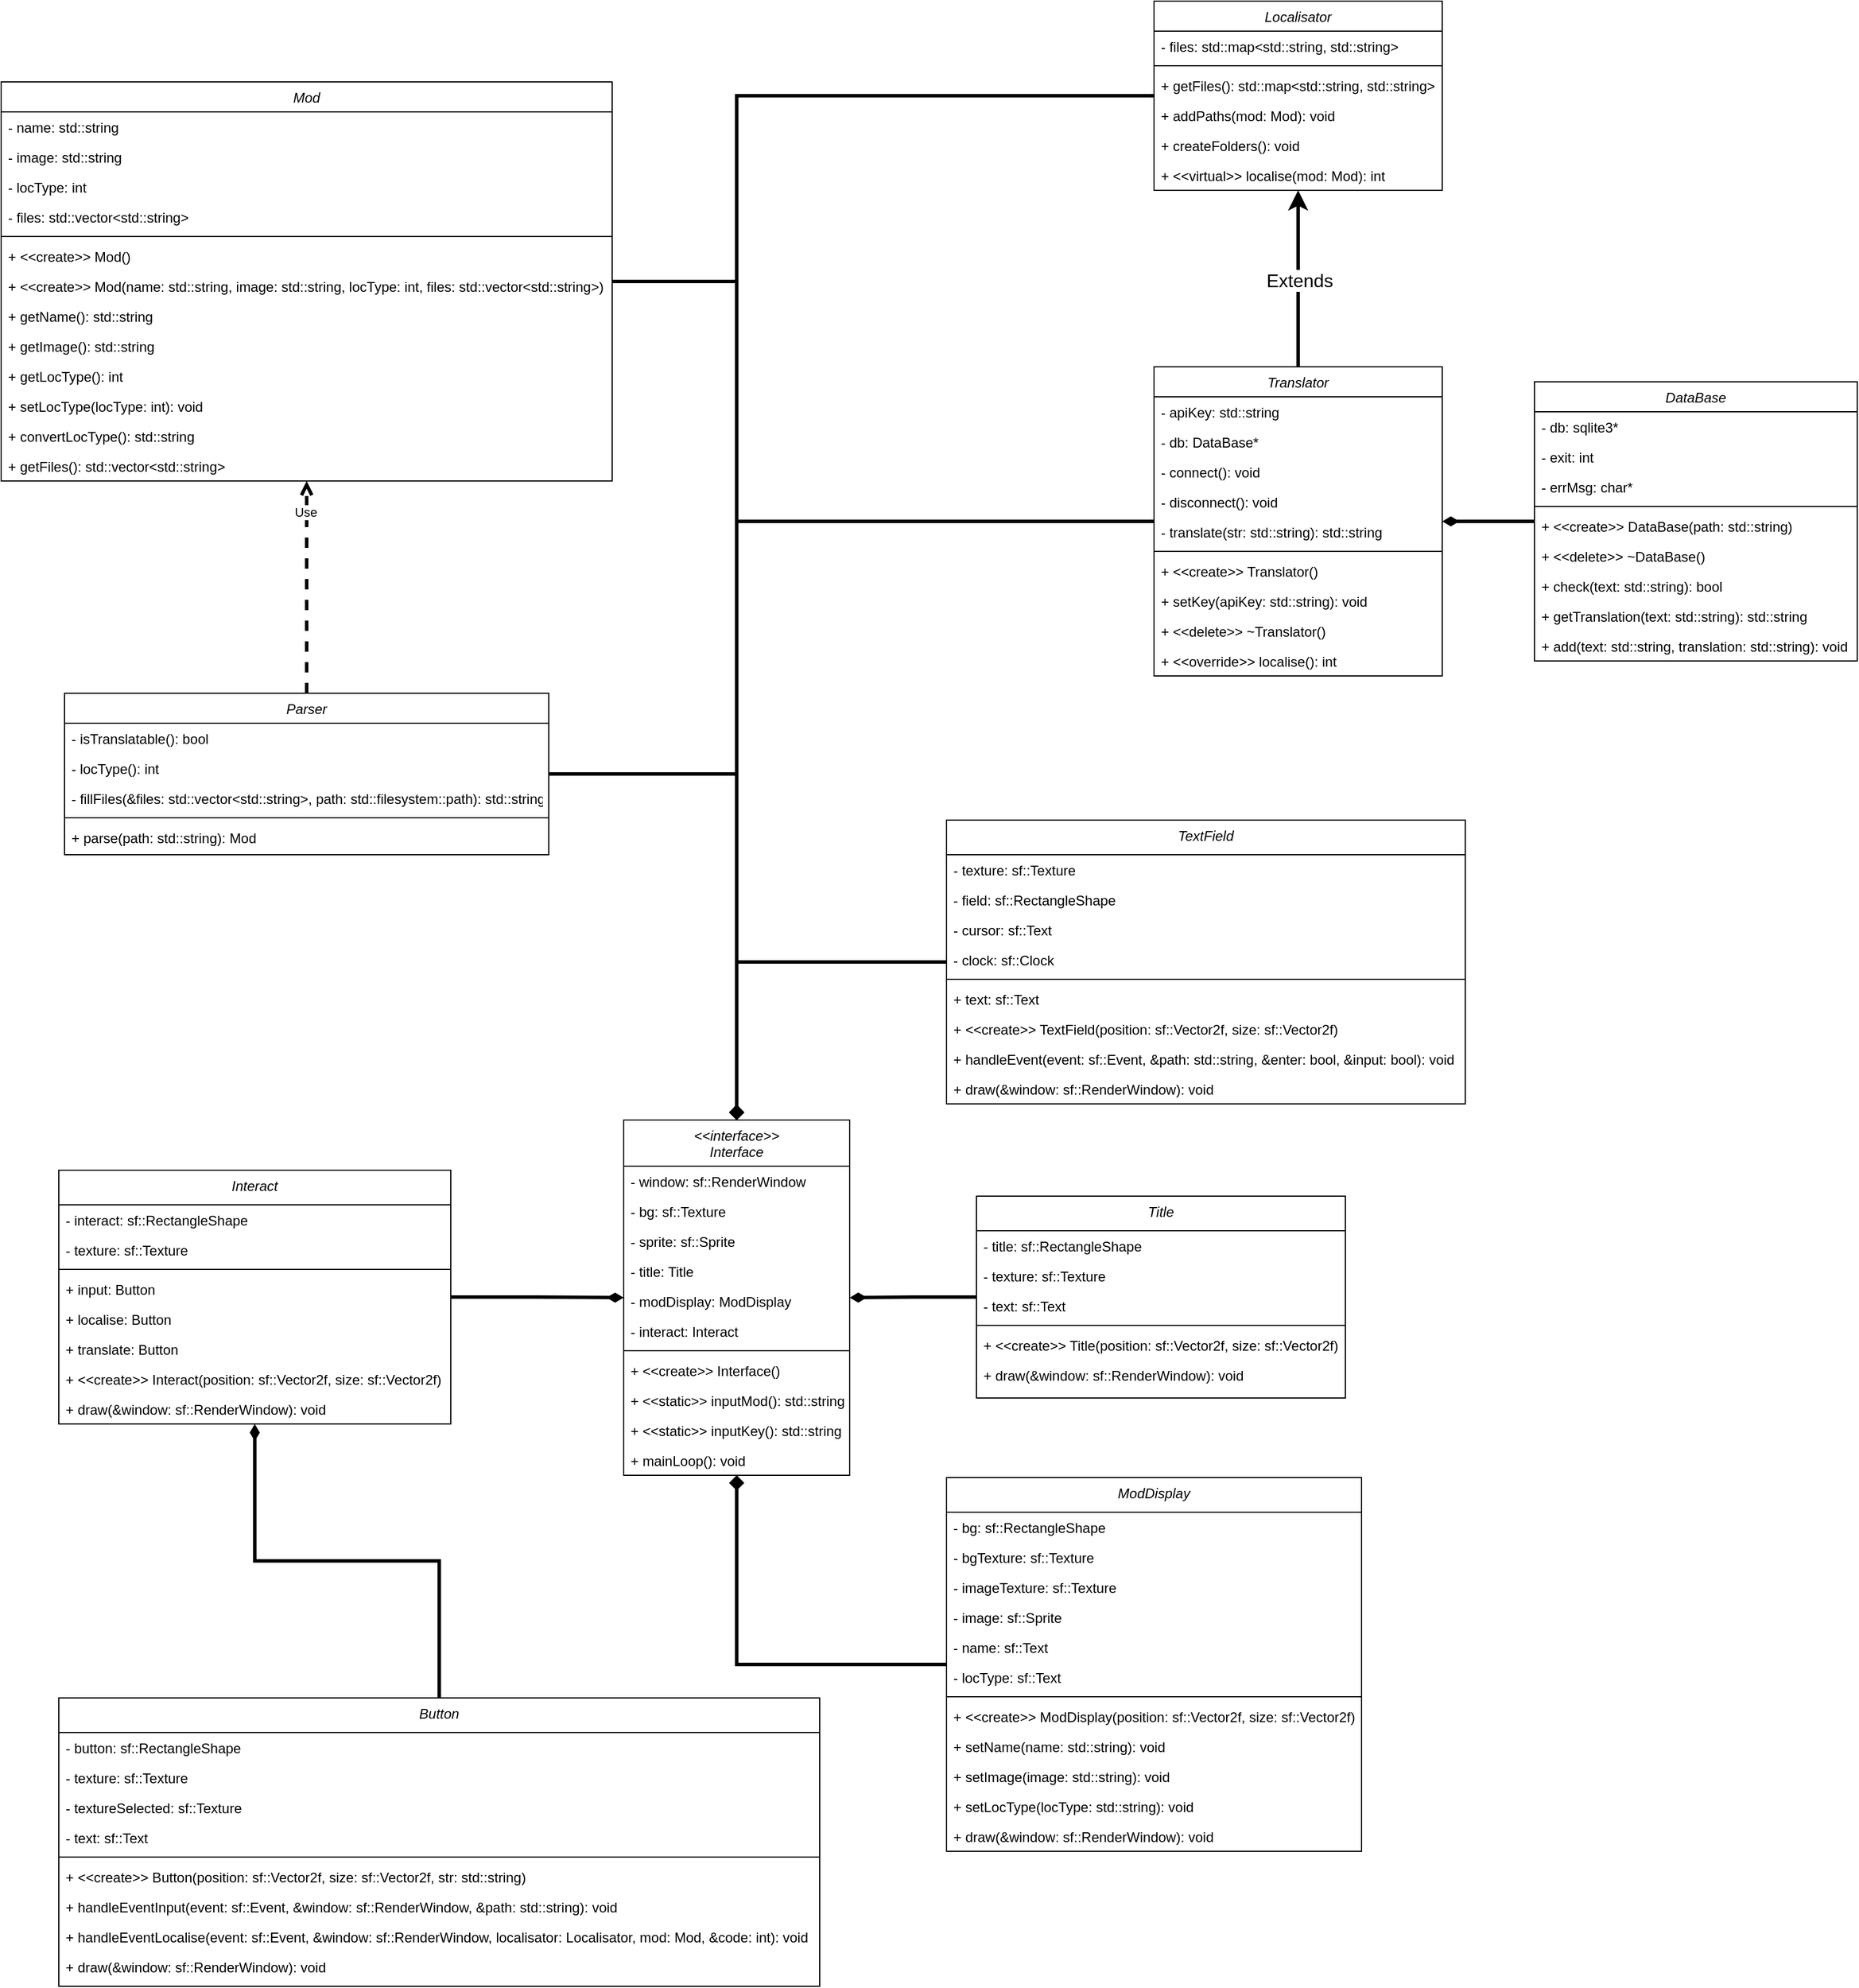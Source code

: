 <mxfile version="22.1.7" type="device">
  <diagram id="C5RBs43oDa-KdzZeNtuy" name="Page-1">
    <mxGraphModel dx="1955" dy="1252" grid="1" gridSize="10" guides="1" tooltips="1" connect="1" arrows="1" fold="1" page="1" pageScale="1" pageWidth="827" pageHeight="1169" math="0" shadow="0">
      <root>
        <mxCell id="WIyWlLk6GJQsqaUBKTNV-0" />
        <mxCell id="WIyWlLk6GJQsqaUBKTNV-1" parent="WIyWlLk6GJQsqaUBKTNV-0" />
        <mxCell id="nLtfp5zkdPGZCcngFNCA-15" style="edgeStyle=orthogonalEdgeStyle;rounded=0;orthogonalLoop=1;jettySize=auto;html=1;strokeWidth=3;endArrow=diamond;endFill=1;" edge="1" parent="WIyWlLk6GJQsqaUBKTNV-1" source="zkfFHV4jXpPFQw0GAbJ--0" target="sFa1lT7QbTwsg3A4Egf_-2">
          <mxGeometry relative="1" as="geometry" />
        </mxCell>
        <mxCell id="zkfFHV4jXpPFQw0GAbJ--0" value="Mod" style="swimlane;fontStyle=2;align=center;verticalAlign=top;childLayout=stackLayout;horizontal=1;startSize=26;horizontalStack=0;resizeParent=1;resizeLast=0;collapsible=1;marginBottom=0;rounded=0;shadow=0;strokeWidth=1;" parent="WIyWlLk6GJQsqaUBKTNV-1" vertex="1">
          <mxGeometry x="230" y="70" width="530" height="346" as="geometry">
            <mxRectangle x="230" y="140" width="160" height="26" as="alternateBounds" />
          </mxGeometry>
        </mxCell>
        <mxCell id="zkfFHV4jXpPFQw0GAbJ--3" value="- name: std::string" style="text;align=left;verticalAlign=top;spacingLeft=4;spacingRight=4;overflow=hidden;rotatable=0;points=[[0,0.5],[1,0.5]];portConstraint=eastwest;rounded=0;shadow=0;html=0;" parent="zkfFHV4jXpPFQw0GAbJ--0" vertex="1">
          <mxGeometry y="26" width="530" height="26" as="geometry" />
        </mxCell>
        <mxCell id="EVl2K6StULn4HMKJgN-R-0" value="- image: std::string" style="text;align=left;verticalAlign=top;spacingLeft=4;spacingRight=4;overflow=hidden;rotatable=0;points=[[0,0.5],[1,0.5]];portConstraint=eastwest;rounded=0;shadow=0;html=0;" parent="zkfFHV4jXpPFQw0GAbJ--0" vertex="1">
          <mxGeometry y="52" width="530" height="26" as="geometry" />
        </mxCell>
        <mxCell id="6hkcjDs0qSwzZvk9efwG-0" value="- locType: int" style="text;align=left;verticalAlign=top;spacingLeft=4;spacingRight=4;overflow=hidden;rotatable=0;points=[[0,0.5],[1,0.5]];portConstraint=eastwest;rounded=0;shadow=0;html=0;" parent="zkfFHV4jXpPFQw0GAbJ--0" vertex="1">
          <mxGeometry y="78" width="530" height="26" as="geometry" />
        </mxCell>
        <mxCell id="TcEMR7NrBfed5pxMnUd9-0" value="- files: std::vector&lt;std::string&gt;" style="text;align=left;verticalAlign=top;spacingLeft=4;spacingRight=4;overflow=hidden;rotatable=0;points=[[0,0.5],[1,0.5]];portConstraint=eastwest;rounded=0;shadow=0;html=0;" parent="zkfFHV4jXpPFQw0GAbJ--0" vertex="1">
          <mxGeometry y="104" width="530" height="26" as="geometry" />
        </mxCell>
        <mxCell id="zkfFHV4jXpPFQw0GAbJ--4" value="" style="line;html=1;strokeWidth=1;align=left;verticalAlign=middle;spacingTop=-1;spacingLeft=3;spacingRight=3;rotatable=0;labelPosition=right;points=[];portConstraint=eastwest;" parent="zkfFHV4jXpPFQw0GAbJ--0" vertex="1">
          <mxGeometry y="130" width="530" height="8" as="geometry" />
        </mxCell>
        <mxCell id="sFa1lT7QbTwsg3A4Egf_-0" value="+ &lt;&lt;create&gt;&gt; Mod()" style="text;align=left;verticalAlign=top;spacingLeft=4;spacingRight=4;overflow=hidden;rotatable=0;points=[[0,0.5],[1,0.5]];portConstraint=eastwest;" parent="zkfFHV4jXpPFQw0GAbJ--0" vertex="1">
          <mxGeometry y="138" width="530" height="26" as="geometry" />
        </mxCell>
        <mxCell id="zkfFHV4jXpPFQw0GAbJ--5" value="+ &lt;&lt;create&gt;&gt; Mod(name: std::string, image: std::string, locType: int, files: std::vector&lt;std::string&gt;)" style="text;align=left;verticalAlign=top;spacingLeft=4;spacingRight=4;overflow=hidden;rotatable=0;points=[[0,0.5],[1,0.5]];portConstraint=eastwest;" parent="zkfFHV4jXpPFQw0GAbJ--0" vertex="1">
          <mxGeometry y="164" width="530" height="26" as="geometry" />
        </mxCell>
        <mxCell id="TcEMR7NrBfed5pxMnUd9-6" value="+ getName(): std::string" style="text;align=left;verticalAlign=top;spacingLeft=4;spacingRight=4;overflow=hidden;rotatable=0;points=[[0,0.5],[1,0.5]];portConstraint=eastwest;" parent="zkfFHV4jXpPFQw0GAbJ--0" vertex="1">
          <mxGeometry y="190" width="530" height="26" as="geometry" />
        </mxCell>
        <mxCell id="TcEMR7NrBfed5pxMnUd9-7" value="+ getImage(): std::string" style="text;align=left;verticalAlign=top;spacingLeft=4;spacingRight=4;overflow=hidden;rotatable=0;points=[[0,0.5],[1,0.5]];portConstraint=eastwest;" parent="zkfFHV4jXpPFQw0GAbJ--0" vertex="1">
          <mxGeometry y="216" width="530" height="26" as="geometry" />
        </mxCell>
        <mxCell id="6hkcjDs0qSwzZvk9efwG-1" value="+ getLocType(): int" style="text;align=left;verticalAlign=top;spacingLeft=4;spacingRight=4;overflow=hidden;rotatable=0;points=[[0,0.5],[1,0.5]];portConstraint=eastwest;" parent="zkfFHV4jXpPFQw0GAbJ--0" vertex="1">
          <mxGeometry y="242" width="530" height="26" as="geometry" />
        </mxCell>
        <mxCell id="6hkcjDs0qSwzZvk9efwG-2" value="+ setLocType(locType: int): void" style="text;align=left;verticalAlign=top;spacingLeft=4;spacingRight=4;overflow=hidden;rotatable=0;points=[[0,0.5],[1,0.5]];portConstraint=eastwest;" parent="zkfFHV4jXpPFQw0GAbJ--0" vertex="1">
          <mxGeometry y="268" width="530" height="26" as="geometry" />
        </mxCell>
        <mxCell id="sFa1lT7QbTwsg3A4Egf_-1" value="+ convertLocType(): std::string" style="text;align=left;verticalAlign=top;spacingLeft=4;spacingRight=4;overflow=hidden;rotatable=0;points=[[0,0.5],[1,0.5]];portConstraint=eastwest;" parent="zkfFHV4jXpPFQw0GAbJ--0" vertex="1">
          <mxGeometry y="294" width="530" height="26" as="geometry" />
        </mxCell>
        <mxCell id="TcEMR7NrBfed5pxMnUd9-8" value="+ getFiles(): std::vector&lt;std::string&gt;" style="text;align=left;verticalAlign=top;spacingLeft=4;spacingRight=4;overflow=hidden;rotatable=0;points=[[0,0.5],[1,0.5]];portConstraint=eastwest;" parent="zkfFHV4jXpPFQw0GAbJ--0" vertex="1">
          <mxGeometry y="320" width="530" height="26" as="geometry" />
        </mxCell>
        <mxCell id="sFa1lT7QbTwsg3A4Egf_-72" style="edgeStyle=orthogonalEdgeStyle;rounded=0;orthogonalLoop=1;jettySize=auto;html=1;strokeWidth=3;endArrow=open;endFill=0;dashed=1;" parent="WIyWlLk6GJQsqaUBKTNV-1" source="TcEMR7NrBfed5pxMnUd9-9" target="zkfFHV4jXpPFQw0GAbJ--0" edge="1">
          <mxGeometry relative="1" as="geometry" />
        </mxCell>
        <mxCell id="sFa1lT7QbTwsg3A4Egf_-73" value="Use" style="edgeLabel;html=1;align=center;verticalAlign=middle;resizable=0;points=[];" parent="sFa1lT7QbTwsg3A4Egf_-72" vertex="1" connectable="0">
          <mxGeometry x="0.704" y="1" relative="1" as="geometry">
            <mxPoint as="offset" />
          </mxGeometry>
        </mxCell>
        <mxCell id="nLtfp5zkdPGZCcngFNCA-16" style="edgeStyle=orthogonalEdgeStyle;rounded=0;orthogonalLoop=1;jettySize=auto;html=1;strokeWidth=3;endArrow=diamond;endFill=1;" edge="1" parent="WIyWlLk6GJQsqaUBKTNV-1" source="TcEMR7NrBfed5pxMnUd9-9" target="sFa1lT7QbTwsg3A4Egf_-2">
          <mxGeometry relative="1" as="geometry" />
        </mxCell>
        <mxCell id="TcEMR7NrBfed5pxMnUd9-9" value="Parser" style="swimlane;fontStyle=2;align=center;verticalAlign=top;childLayout=stackLayout;horizontal=1;startSize=26;horizontalStack=0;resizeParent=1;resizeLast=0;collapsible=1;marginBottom=0;rounded=0;shadow=0;strokeWidth=1;" parent="WIyWlLk6GJQsqaUBKTNV-1" vertex="1">
          <mxGeometry x="285" y="600" width="420" height="140" as="geometry">
            <mxRectangle x="230" y="140" width="160" height="26" as="alternateBounds" />
          </mxGeometry>
        </mxCell>
        <mxCell id="TcEMR7NrBfed5pxMnUd9-11" value="- isTranslatable(): bool" style="text;align=left;verticalAlign=top;spacingLeft=4;spacingRight=4;overflow=hidden;rotatable=0;points=[[0,0.5],[1,0.5]];portConstraint=eastwest;rounded=0;shadow=0;html=0;" parent="TcEMR7NrBfed5pxMnUd9-9" vertex="1">
          <mxGeometry y="26" width="420" height="26" as="geometry" />
        </mxCell>
        <mxCell id="6hkcjDs0qSwzZvk9efwG-3" value="- locType(): int" style="text;align=left;verticalAlign=top;spacingLeft=4;spacingRight=4;overflow=hidden;rotatable=0;points=[[0,0.5],[1,0.5]];portConstraint=eastwest;rounded=0;shadow=0;html=0;" parent="TcEMR7NrBfed5pxMnUd9-9" vertex="1">
          <mxGeometry y="52" width="420" height="26" as="geometry" />
        </mxCell>
        <mxCell id="TcEMR7NrBfed5pxMnUd9-12" value="- fillFiles(&amp;files: std::vector&lt;std::string&gt;, path: std::filesystem::path): std::string" style="text;align=left;verticalAlign=top;spacingLeft=4;spacingRight=4;overflow=hidden;rotatable=0;points=[[0,0.5],[1,0.5]];portConstraint=eastwest;rounded=0;shadow=0;html=0;" parent="TcEMR7NrBfed5pxMnUd9-9" vertex="1">
          <mxGeometry y="78" width="420" height="26" as="geometry" />
        </mxCell>
        <mxCell id="TcEMR7NrBfed5pxMnUd9-15" value="" style="line;html=1;strokeWidth=1;align=left;verticalAlign=middle;spacingTop=-1;spacingLeft=3;spacingRight=3;rotatable=0;labelPosition=right;points=[];portConstraint=eastwest;" parent="TcEMR7NrBfed5pxMnUd9-9" vertex="1">
          <mxGeometry y="104" width="420" height="8" as="geometry" />
        </mxCell>
        <mxCell id="TcEMR7NrBfed5pxMnUd9-17" value="+ parse(path: std::string): Mod" style="text;align=left;verticalAlign=top;spacingLeft=4;spacingRight=4;overflow=hidden;rotatable=0;points=[[0,0.5],[1,0.5]];portConstraint=eastwest;" parent="TcEMR7NrBfed5pxMnUd9-9" vertex="1">
          <mxGeometry y="112" width="420" height="26" as="geometry" />
        </mxCell>
        <mxCell id="nLtfp5zkdPGZCcngFNCA-17" style="edgeStyle=orthogonalEdgeStyle;rounded=0;orthogonalLoop=1;jettySize=auto;html=1;strokeWidth=3;endArrow=diamond;endFill=1;" edge="1" parent="WIyWlLk6GJQsqaUBKTNV-1" source="TcEMR7NrBfed5pxMnUd9-22" target="sFa1lT7QbTwsg3A4Egf_-2">
          <mxGeometry relative="1" as="geometry" />
        </mxCell>
        <mxCell id="TcEMR7NrBfed5pxMnUd9-22" value="Localisator" style="swimlane;fontStyle=2;align=center;verticalAlign=top;childLayout=stackLayout;horizontal=1;startSize=26;horizontalStack=0;resizeParent=1;resizeLast=0;collapsible=1;marginBottom=0;rounded=0;shadow=0;strokeWidth=1;" parent="WIyWlLk6GJQsqaUBKTNV-1" vertex="1">
          <mxGeometry x="1230" width="250" height="164" as="geometry">
            <mxRectangle x="230" y="140" width="160" height="26" as="alternateBounds" />
          </mxGeometry>
        </mxCell>
        <mxCell id="TcEMR7NrBfed5pxMnUd9-23" value="- files: std::map&lt;std::string, std::string&gt;" style="text;align=left;verticalAlign=top;spacingLeft=4;spacingRight=4;overflow=hidden;rotatable=0;points=[[0,0.5],[1,0.5]];portConstraint=eastwest;" parent="TcEMR7NrBfed5pxMnUd9-22" vertex="1">
          <mxGeometry y="26" width="250" height="26" as="geometry" />
        </mxCell>
        <mxCell id="TcEMR7NrBfed5pxMnUd9-26" value="" style="line;html=1;strokeWidth=1;align=left;verticalAlign=middle;spacingTop=-1;spacingLeft=3;spacingRight=3;rotatable=0;labelPosition=right;points=[];portConstraint=eastwest;" parent="TcEMR7NrBfed5pxMnUd9-22" vertex="1">
          <mxGeometry y="52" width="250" height="8" as="geometry" />
        </mxCell>
        <mxCell id="TcEMR7NrBfed5pxMnUd9-28" value="+ getFiles(): std::map&lt;std::string, std::string&gt;" style="text;align=left;verticalAlign=top;spacingLeft=4;spacingRight=4;overflow=hidden;rotatable=0;points=[[0,0.5],[1,0.5]];portConstraint=eastwest;" parent="TcEMR7NrBfed5pxMnUd9-22" vertex="1">
          <mxGeometry y="60" width="250" height="26" as="geometry" />
        </mxCell>
        <mxCell id="ERfccPEifqxNFAr7yYfk-5" value="+ addPaths(mod: Mod): void" style="text;align=left;verticalAlign=top;spacingLeft=4;spacingRight=4;overflow=hidden;rotatable=0;points=[[0,0.5],[1,0.5]];portConstraint=eastwest;" parent="TcEMR7NrBfed5pxMnUd9-22" vertex="1">
          <mxGeometry y="86" width="250" height="26" as="geometry" />
        </mxCell>
        <mxCell id="TcEMR7NrBfed5pxMnUd9-29" value="+ createFolders(): void" style="text;align=left;verticalAlign=top;spacingLeft=4;spacingRight=4;overflow=hidden;rotatable=0;points=[[0,0.5],[1,0.5]];portConstraint=eastwest;" parent="TcEMR7NrBfed5pxMnUd9-22" vertex="1">
          <mxGeometry y="112" width="250" height="26" as="geometry" />
        </mxCell>
        <mxCell id="TcEMR7NrBfed5pxMnUd9-30" value="+ &lt;&lt;virtual&gt;&gt; localise(mod: Mod): int" style="text;align=left;verticalAlign=top;spacingLeft=4;spacingRight=4;overflow=hidden;rotatable=0;points=[[0,0.5],[1,0.5]];portConstraint=eastwest;" parent="TcEMR7NrBfed5pxMnUd9-22" vertex="1">
          <mxGeometry y="138" width="250" height="26" as="geometry" />
        </mxCell>
        <mxCell id="TcEMR7NrBfed5pxMnUd9-42" style="edgeStyle=orthogonalEdgeStyle;rounded=0;orthogonalLoop=1;jettySize=auto;html=1;exitX=0.5;exitY=0;exitDx=0;exitDy=0;fontSize=12;startSize=8;endSize=8;strokeWidth=3;" parent="WIyWlLk6GJQsqaUBKTNV-1" source="TcEMR7NrBfed5pxMnUd9-31" target="TcEMR7NrBfed5pxMnUd9-22" edge="1">
          <mxGeometry relative="1" as="geometry" />
        </mxCell>
        <mxCell id="TcEMR7NrBfed5pxMnUd9-43" value="Extends" style="edgeLabel;html=1;align=center;verticalAlign=middle;resizable=0;points=[];fontSize=16;" parent="TcEMR7NrBfed5pxMnUd9-42" vertex="1" connectable="0">
          <mxGeometry x="-0.018" y="-1" relative="1" as="geometry">
            <mxPoint as="offset" />
          </mxGeometry>
        </mxCell>
        <mxCell id="nLtfp5zkdPGZCcngFNCA-12" style="edgeStyle=orthogonalEdgeStyle;rounded=0;orthogonalLoop=1;jettySize=auto;html=1;strokeWidth=3;endArrow=diamond;endFill=1;" edge="1" parent="WIyWlLk6GJQsqaUBKTNV-1" source="TcEMR7NrBfed5pxMnUd9-31" target="sFa1lT7QbTwsg3A4Egf_-2">
          <mxGeometry relative="1" as="geometry" />
        </mxCell>
        <mxCell id="TcEMR7NrBfed5pxMnUd9-31" value="Translator" style="swimlane;fontStyle=2;align=center;verticalAlign=top;childLayout=stackLayout;horizontal=1;startSize=26;horizontalStack=0;resizeParent=1;resizeLast=0;collapsible=1;marginBottom=0;rounded=0;shadow=0;strokeWidth=1;" parent="WIyWlLk6GJQsqaUBKTNV-1" vertex="1">
          <mxGeometry x="1230" y="317" width="250" height="268" as="geometry">
            <mxRectangle x="230" y="140" width="160" height="26" as="alternateBounds" />
          </mxGeometry>
        </mxCell>
        <mxCell id="TcEMR7NrBfed5pxMnUd9-32" value="- apiKey: std::string" style="text;align=left;verticalAlign=top;spacingLeft=4;spacingRight=4;overflow=hidden;rotatable=0;points=[[0,0.5],[1,0.5]];portConstraint=eastwest;" parent="TcEMR7NrBfed5pxMnUd9-31" vertex="1">
          <mxGeometry y="26" width="250" height="26" as="geometry" />
        </mxCell>
        <mxCell id="TcEMR7NrBfed5pxMnUd9-66" value="- db: DataBase*" style="text;align=left;verticalAlign=top;spacingLeft=4;spacingRight=4;overflow=hidden;rotatable=0;points=[[0,0.5],[1,0.5]];portConstraint=eastwest;rounded=0;shadow=0;html=0;" parent="TcEMR7NrBfed5pxMnUd9-31" vertex="1">
          <mxGeometry y="52" width="250" height="26" as="geometry" />
        </mxCell>
        <mxCell id="TcEMR7NrBfed5pxMnUd9-33" value="- connect(): void" style="text;align=left;verticalAlign=top;spacingLeft=4;spacingRight=4;overflow=hidden;rotatable=0;points=[[0,0.5],[1,0.5]];portConstraint=eastwest;rounded=0;shadow=0;html=0;" parent="TcEMR7NrBfed5pxMnUd9-31" vertex="1">
          <mxGeometry y="78" width="250" height="26" as="geometry" />
        </mxCell>
        <mxCell id="6hkcjDs0qSwzZvk9efwG-4" value="- disconnect(): void" style="text;align=left;verticalAlign=top;spacingLeft=4;spacingRight=4;overflow=hidden;rotatable=0;points=[[0,0.5],[1,0.5]];portConstraint=eastwest;rounded=0;shadow=0;html=0;" parent="TcEMR7NrBfed5pxMnUd9-31" vertex="1">
          <mxGeometry y="104" width="250" height="26" as="geometry" />
        </mxCell>
        <mxCell id="TcEMR7NrBfed5pxMnUd9-44" value="- translate(str: std::string): std::string" style="text;align=left;verticalAlign=top;spacingLeft=4;spacingRight=4;overflow=hidden;rotatable=0;points=[[0,0.5],[1,0.5]];portConstraint=eastwest;rounded=0;shadow=0;html=0;" parent="TcEMR7NrBfed5pxMnUd9-31" vertex="1">
          <mxGeometry y="130" width="250" height="26" as="geometry" />
        </mxCell>
        <mxCell id="TcEMR7NrBfed5pxMnUd9-34" value="" style="line;html=1;strokeWidth=1;align=left;verticalAlign=middle;spacingTop=-1;spacingLeft=3;spacingRight=3;rotatable=0;labelPosition=right;points=[];portConstraint=eastwest;" parent="TcEMR7NrBfed5pxMnUd9-31" vertex="1">
          <mxGeometry y="156" width="250" height="8" as="geometry" />
        </mxCell>
        <mxCell id="TcEMR7NrBfed5pxMnUd9-35" value="+ &lt;&lt;create&gt;&gt; Translator()" style="text;align=left;verticalAlign=top;spacingLeft=4;spacingRight=4;overflow=hidden;rotatable=0;points=[[0,0.5],[1,0.5]];portConstraint=eastwest;" parent="TcEMR7NrBfed5pxMnUd9-31" vertex="1">
          <mxGeometry y="164" width="250" height="26" as="geometry" />
        </mxCell>
        <mxCell id="ERfccPEifqxNFAr7yYfk-6" value="+ setKey(apiKey: std::string): void" style="text;align=left;verticalAlign=top;spacingLeft=4;spacingRight=4;overflow=hidden;rotatable=0;points=[[0,0.5],[1,0.5]];portConstraint=eastwest;" parent="TcEMR7NrBfed5pxMnUd9-31" vertex="1">
          <mxGeometry y="190" width="250" height="26" as="geometry" />
        </mxCell>
        <mxCell id="ERfccPEifqxNFAr7yYfk-3" value="+ &lt;&lt;delete&gt;&gt; ~Translator()" style="text;align=left;verticalAlign=top;spacingLeft=4;spacingRight=4;overflow=hidden;rotatable=0;points=[[0,0.5],[1,0.5]];portConstraint=eastwest;" parent="TcEMR7NrBfed5pxMnUd9-31" vertex="1">
          <mxGeometry y="216" width="250" height="26" as="geometry" />
        </mxCell>
        <mxCell id="TcEMR7NrBfed5pxMnUd9-36" value="+ &lt;&lt;override&gt;&gt; localise(): int" style="text;align=left;verticalAlign=top;spacingLeft=4;spacingRight=4;overflow=hidden;rotatable=0;points=[[0,0.5],[1,0.5]];portConstraint=eastwest;" parent="TcEMR7NrBfed5pxMnUd9-31" vertex="1">
          <mxGeometry y="242" width="250" height="26" as="geometry" />
        </mxCell>
        <mxCell id="TcEMR7NrBfed5pxMnUd9-39" style="edgeStyle=none;curved=1;rounded=0;orthogonalLoop=1;jettySize=auto;html=1;entryX=0.5;entryY=0;entryDx=0;entryDy=0;fontSize=12;startSize=8;endSize=8;" parent="WIyWlLk6GJQsqaUBKTNV-1" source="TcEMR7NrBfed5pxMnUd9-31" target="TcEMR7NrBfed5pxMnUd9-31" edge="1">
          <mxGeometry relative="1" as="geometry" />
        </mxCell>
        <mxCell id="sFa1lT7QbTwsg3A4Egf_-24" style="edgeStyle=orthogonalEdgeStyle;rounded=0;orthogonalLoop=1;jettySize=auto;html=1;endArrow=diamondThin;endFill=1;strokeWidth=3;" parent="WIyWlLk6GJQsqaUBKTNV-1" source="TcEMR7NrBfed5pxMnUd9-45" target="TcEMR7NrBfed5pxMnUd9-31" edge="1">
          <mxGeometry relative="1" as="geometry" />
        </mxCell>
        <mxCell id="TcEMR7NrBfed5pxMnUd9-45" value="DataBase" style="swimlane;fontStyle=2;align=center;verticalAlign=top;childLayout=stackLayout;horizontal=1;startSize=26;horizontalStack=0;resizeParent=1;resizeLast=0;collapsible=1;marginBottom=0;rounded=0;shadow=0;strokeWidth=1;" parent="WIyWlLk6GJQsqaUBKTNV-1" vertex="1">
          <mxGeometry x="1560" y="330" width="280" height="242" as="geometry">
            <mxRectangle x="230" y="140" width="160" height="26" as="alternateBounds" />
          </mxGeometry>
        </mxCell>
        <mxCell id="TcEMR7NrBfed5pxMnUd9-46" value="- db: sqlite3*" style="text;align=left;verticalAlign=top;spacingLeft=4;spacingRight=4;overflow=hidden;rotatable=0;points=[[0,0.5],[1,0.5]];portConstraint=eastwest;" parent="TcEMR7NrBfed5pxMnUd9-45" vertex="1">
          <mxGeometry y="26" width="280" height="26" as="geometry" />
        </mxCell>
        <mxCell id="ERfccPEifqxNFAr7yYfk-0" value="- exit: int" style="text;align=left;verticalAlign=top;spacingLeft=4;spacingRight=4;overflow=hidden;rotatable=0;points=[[0,0.5],[1,0.5]];portConstraint=eastwest;" parent="TcEMR7NrBfed5pxMnUd9-45" vertex="1">
          <mxGeometry y="52" width="280" height="26" as="geometry" />
        </mxCell>
        <mxCell id="ERfccPEifqxNFAr7yYfk-1" value="- errMsg: char*" style="text;align=left;verticalAlign=top;spacingLeft=4;spacingRight=4;overflow=hidden;rotatable=0;points=[[0,0.5],[1,0.5]];portConstraint=eastwest;" parent="TcEMR7NrBfed5pxMnUd9-45" vertex="1">
          <mxGeometry y="78" width="280" height="26" as="geometry" />
        </mxCell>
        <mxCell id="TcEMR7NrBfed5pxMnUd9-49" value="" style="line;html=1;strokeWidth=1;align=left;verticalAlign=middle;spacingTop=-1;spacingLeft=3;spacingRight=3;rotatable=0;labelPosition=right;points=[];portConstraint=eastwest;" parent="TcEMR7NrBfed5pxMnUd9-45" vertex="1">
          <mxGeometry y="104" width="280" height="8" as="geometry" />
        </mxCell>
        <mxCell id="TcEMR7NrBfed5pxMnUd9-50" value="+ &lt;&lt;create&gt;&gt; DataBase(path: std::string)" style="text;align=left;verticalAlign=top;spacingLeft=4;spacingRight=4;overflow=hidden;rotatable=0;points=[[0,0.5],[1,0.5]];portConstraint=eastwest;" parent="TcEMR7NrBfed5pxMnUd9-45" vertex="1">
          <mxGeometry y="112" width="280" height="26" as="geometry" />
        </mxCell>
        <mxCell id="ERfccPEifqxNFAr7yYfk-2" value="+ &lt;&lt;delete&gt;&gt; ~DataBase()" style="text;align=left;verticalAlign=top;spacingLeft=4;spacingRight=4;overflow=hidden;rotatable=0;points=[[0,0.5],[1,0.5]];portConstraint=eastwest;" parent="TcEMR7NrBfed5pxMnUd9-45" vertex="1">
          <mxGeometry y="138" width="280" height="26" as="geometry" />
        </mxCell>
        <mxCell id="TcEMR7NrBfed5pxMnUd9-51" value="+ check(text: std::string): bool" style="text;align=left;verticalAlign=top;spacingLeft=4;spacingRight=4;overflow=hidden;rotatable=0;points=[[0,0.5],[1,0.5]];portConstraint=eastwest;" parent="TcEMR7NrBfed5pxMnUd9-45" vertex="1">
          <mxGeometry y="164" width="280" height="26" as="geometry" />
        </mxCell>
        <mxCell id="TcEMR7NrBfed5pxMnUd9-52" value="+ getTranslation(text: std::string): std::string" style="text;align=left;verticalAlign=top;spacingLeft=4;spacingRight=4;overflow=hidden;rotatable=0;points=[[0,0.5],[1,0.5]];portConstraint=eastwest;" parent="TcEMR7NrBfed5pxMnUd9-45" vertex="1">
          <mxGeometry y="190" width="280" height="26" as="geometry" />
        </mxCell>
        <mxCell id="TcEMR7NrBfed5pxMnUd9-53" value="+ add(text: std::string, translation: std::string): void" style="text;align=left;verticalAlign=top;spacingLeft=4;spacingRight=4;overflow=hidden;rotatable=0;points=[[0,0.5],[1,0.5]];portConstraint=eastwest;" parent="TcEMR7NrBfed5pxMnUd9-45" vertex="1">
          <mxGeometry y="216" width="280" height="26" as="geometry" />
        </mxCell>
        <mxCell id="TcEMR7NrBfed5pxMnUd9-79" style="edgeStyle=none;curved=1;rounded=0;orthogonalLoop=1;jettySize=auto;html=1;exitX=0.5;exitY=0;exitDx=0;exitDy=0;fontSize=12;startSize=8;endSize=8;" parent="WIyWlLk6GJQsqaUBKTNV-1" source="TcEMR7NrBfed5pxMnUd9-31" target="TcEMR7NrBfed5pxMnUd9-31" edge="1">
          <mxGeometry relative="1" as="geometry" />
        </mxCell>
        <mxCell id="sFa1lT7QbTwsg3A4Egf_-2" value="&lt;&lt;interface&gt;&gt;&#xa;Interface" style="swimlane;fontStyle=2;align=center;verticalAlign=top;childLayout=stackLayout;horizontal=1;startSize=40;horizontalStack=0;resizeParent=1;resizeLast=0;collapsible=1;marginBottom=0;rounded=0;shadow=0;strokeWidth=1;" parent="WIyWlLk6GJQsqaUBKTNV-1" vertex="1">
          <mxGeometry x="770" y="970" width="196" height="308" as="geometry">
            <mxRectangle x="230" y="140" width="160" height="26" as="alternateBounds" />
          </mxGeometry>
        </mxCell>
        <mxCell id="sFa1lT7QbTwsg3A4Egf_-3" value="- window: sf::RenderWindow " style="text;align=left;verticalAlign=top;spacingLeft=4;spacingRight=4;overflow=hidden;rotatable=0;points=[[0,0.5],[1,0.5]];portConstraint=eastwest;rounded=0;shadow=0;html=0;" parent="sFa1lT7QbTwsg3A4Egf_-2" vertex="1">
          <mxGeometry y="40" width="196" height="26" as="geometry" />
        </mxCell>
        <mxCell id="sFa1lT7QbTwsg3A4Egf_-4" value="- bg: sf::Texture" style="text;align=left;verticalAlign=top;spacingLeft=4;spacingRight=4;overflow=hidden;rotatable=0;points=[[0,0.5],[1,0.5]];portConstraint=eastwest;rounded=0;shadow=0;html=0;" parent="sFa1lT7QbTwsg3A4Egf_-2" vertex="1">
          <mxGeometry y="66" width="196" height="26" as="geometry" />
        </mxCell>
        <mxCell id="sFa1lT7QbTwsg3A4Egf_-5" value="- sprite: sf::Sprite" style="text;align=left;verticalAlign=top;spacingLeft=4;spacingRight=4;overflow=hidden;rotatable=0;points=[[0,0.5],[1,0.5]];portConstraint=eastwest;rounded=0;shadow=0;html=0;" parent="sFa1lT7QbTwsg3A4Egf_-2" vertex="1">
          <mxGeometry y="92" width="196" height="26" as="geometry" />
        </mxCell>
        <mxCell id="sFa1lT7QbTwsg3A4Egf_-8" value="- title: Title" style="text;align=left;verticalAlign=top;spacingLeft=4;spacingRight=4;overflow=hidden;rotatable=0;points=[[0,0.5],[1,0.5]];portConstraint=eastwest;rounded=0;shadow=0;html=0;" parent="sFa1lT7QbTwsg3A4Egf_-2" vertex="1">
          <mxGeometry y="118" width="196" height="26" as="geometry" />
        </mxCell>
        <mxCell id="sFa1lT7QbTwsg3A4Egf_-9" value="- modDisplay: ModDisplay" style="text;align=left;verticalAlign=top;spacingLeft=4;spacingRight=4;overflow=hidden;rotatable=0;points=[[0,0.5],[1,0.5]];portConstraint=eastwest;rounded=0;shadow=0;html=0;" parent="sFa1lT7QbTwsg3A4Egf_-2" vertex="1">
          <mxGeometry y="144" width="196" height="26" as="geometry" />
        </mxCell>
        <mxCell id="sFa1lT7QbTwsg3A4Egf_-10" value="- interact: Interact" style="text;align=left;verticalAlign=top;spacingLeft=4;spacingRight=4;overflow=hidden;rotatable=0;points=[[0,0.5],[1,0.5]];portConstraint=eastwest;rounded=0;shadow=0;html=0;" parent="sFa1lT7QbTwsg3A4Egf_-2" vertex="1">
          <mxGeometry y="170" width="196" height="26" as="geometry" />
        </mxCell>
        <mxCell id="sFa1lT7QbTwsg3A4Egf_-6" value="" style="line;html=1;strokeWidth=1;align=left;verticalAlign=middle;spacingTop=-1;spacingLeft=3;spacingRight=3;rotatable=0;labelPosition=right;points=[];portConstraint=eastwest;" parent="sFa1lT7QbTwsg3A4Egf_-2" vertex="1">
          <mxGeometry y="196" width="196" height="8" as="geometry" />
        </mxCell>
        <mxCell id="sFa1lT7QbTwsg3A4Egf_-7" value="+ &lt;&lt;create&gt;&gt; Interface()" style="text;align=left;verticalAlign=top;spacingLeft=4;spacingRight=4;overflow=hidden;rotatable=0;points=[[0,0.5],[1,0.5]];portConstraint=eastwest;" parent="sFa1lT7QbTwsg3A4Egf_-2" vertex="1">
          <mxGeometry y="204" width="196" height="26" as="geometry" />
        </mxCell>
        <mxCell id="sFa1lT7QbTwsg3A4Egf_-11" value="+ &lt;&lt;static&gt;&gt; inputMod(): std::string" style="text;align=left;verticalAlign=top;spacingLeft=4;spacingRight=4;overflow=hidden;rotatable=0;points=[[0,0.5],[1,0.5]];portConstraint=eastwest;" parent="sFa1lT7QbTwsg3A4Egf_-2" vertex="1">
          <mxGeometry y="230" width="196" height="26" as="geometry" />
        </mxCell>
        <mxCell id="ERfccPEifqxNFAr7yYfk-4" value="+ &lt;&lt;static&gt;&gt; inputKey(): std::string" style="text;align=left;verticalAlign=top;spacingLeft=4;spacingRight=4;overflow=hidden;rotatable=0;points=[[0,0.5],[1,0.5]];portConstraint=eastwest;" parent="sFa1lT7QbTwsg3A4Egf_-2" vertex="1">
          <mxGeometry y="256" width="196" height="26" as="geometry" />
        </mxCell>
        <mxCell id="sFa1lT7QbTwsg3A4Egf_-12" value="+ mainLoop(): void" style="text;align=left;verticalAlign=top;spacingLeft=4;spacingRight=4;overflow=hidden;rotatable=0;points=[[0,0.5],[1,0.5]];portConstraint=eastwest;" parent="sFa1lT7QbTwsg3A4Egf_-2" vertex="1">
          <mxGeometry y="282" width="196" height="26" as="geometry" />
        </mxCell>
        <mxCell id="sFa1lT7QbTwsg3A4Egf_-68" style="edgeStyle=orthogonalEdgeStyle;rounded=0;orthogonalLoop=1;jettySize=auto;html=1;strokeWidth=3;endArrow=diamondThin;endFill=1;" parent="WIyWlLk6GJQsqaUBKTNV-1" source="sFa1lT7QbTwsg3A4Egf_-13" target="sFa1lT7QbTwsg3A4Egf_-2" edge="1">
          <mxGeometry relative="1" as="geometry" />
        </mxCell>
        <mxCell id="sFa1lT7QbTwsg3A4Egf_-13" value="Interact" style="swimlane;fontStyle=2;align=center;verticalAlign=top;childLayout=stackLayout;horizontal=1;startSize=30;horizontalStack=0;resizeParent=1;resizeLast=0;collapsible=1;marginBottom=0;rounded=0;shadow=0;strokeWidth=1;" parent="WIyWlLk6GJQsqaUBKTNV-1" vertex="1">
          <mxGeometry x="280" y="1013.5" width="340" height="220" as="geometry">
            <mxRectangle x="230" y="140" width="160" height="26" as="alternateBounds" />
          </mxGeometry>
        </mxCell>
        <mxCell id="sFa1lT7QbTwsg3A4Egf_-14" value="- interact: sf::RectangleShape" style="text;align=left;verticalAlign=top;spacingLeft=4;spacingRight=4;overflow=hidden;rotatable=0;points=[[0,0.5],[1,0.5]];portConstraint=eastwest;rounded=0;shadow=0;html=0;" parent="sFa1lT7QbTwsg3A4Egf_-13" vertex="1">
          <mxGeometry y="30" width="340" height="26" as="geometry" />
        </mxCell>
        <mxCell id="sFa1lT7QbTwsg3A4Egf_-15" value="- texture: sf::Texture" style="text;align=left;verticalAlign=top;spacingLeft=4;spacingRight=4;overflow=hidden;rotatable=0;points=[[0,0.5],[1,0.5]];portConstraint=eastwest;rounded=0;shadow=0;html=0;" parent="sFa1lT7QbTwsg3A4Egf_-13" vertex="1">
          <mxGeometry y="56" width="340" height="26" as="geometry" />
        </mxCell>
        <mxCell id="sFa1lT7QbTwsg3A4Egf_-20" value="" style="line;html=1;strokeWidth=1;align=left;verticalAlign=middle;spacingTop=-1;spacingLeft=3;spacingRight=3;rotatable=0;labelPosition=right;points=[];portConstraint=eastwest;" parent="sFa1lT7QbTwsg3A4Egf_-13" vertex="1">
          <mxGeometry y="82" width="340" height="8" as="geometry" />
        </mxCell>
        <mxCell id="sFa1lT7QbTwsg3A4Egf_-27" value="+ input: Button" style="text;align=left;verticalAlign=top;spacingLeft=4;spacingRight=4;overflow=hidden;rotatable=0;points=[[0,0.5],[1,0.5]];portConstraint=eastwest;" parent="sFa1lT7QbTwsg3A4Egf_-13" vertex="1">
          <mxGeometry y="90" width="340" height="26" as="geometry" />
        </mxCell>
        <mxCell id="sFa1lT7QbTwsg3A4Egf_-26" value="+ localise: Button" style="text;align=left;verticalAlign=top;spacingLeft=4;spacingRight=4;overflow=hidden;rotatable=0;points=[[0,0.5],[1,0.5]];portConstraint=eastwest;" parent="sFa1lT7QbTwsg3A4Egf_-13" vertex="1">
          <mxGeometry y="116" width="340" height="26" as="geometry" />
        </mxCell>
        <mxCell id="sFa1lT7QbTwsg3A4Egf_-25" value="+ translate: Button" style="text;align=left;verticalAlign=top;spacingLeft=4;spacingRight=4;overflow=hidden;rotatable=0;points=[[0,0.5],[1,0.5]];portConstraint=eastwest;" parent="sFa1lT7QbTwsg3A4Egf_-13" vertex="1">
          <mxGeometry y="142" width="340" height="26" as="geometry" />
        </mxCell>
        <mxCell id="sFa1lT7QbTwsg3A4Egf_-21" value="+ &lt;&lt;create&gt;&gt; Interact(position: sf::Vector2f, size: sf::Vector2f)" style="text;align=left;verticalAlign=top;spacingLeft=4;spacingRight=4;overflow=hidden;rotatable=0;points=[[0,0.5],[1,0.5]];portConstraint=eastwest;" parent="sFa1lT7QbTwsg3A4Egf_-13" vertex="1">
          <mxGeometry y="168" width="340" height="26" as="geometry" />
        </mxCell>
        <mxCell id="sFa1lT7QbTwsg3A4Egf_-23" value="+ draw(&amp;window: sf::RenderWindow): void" style="text;align=left;verticalAlign=top;spacingLeft=4;spacingRight=4;overflow=hidden;rotatable=0;points=[[0,0.5],[1,0.5]];portConstraint=eastwest;" parent="sFa1lT7QbTwsg3A4Egf_-13" vertex="1">
          <mxGeometry y="194" width="340" height="26" as="geometry" />
        </mxCell>
        <mxCell id="sFa1lT7QbTwsg3A4Egf_-71" style="edgeStyle=orthogonalEdgeStyle;rounded=0;orthogonalLoop=1;jettySize=auto;html=1;endArrow=diamondThin;endFill=1;strokeWidth=3;" parent="WIyWlLk6GJQsqaUBKTNV-1" source="sFa1lT7QbTwsg3A4Egf_-28" target="sFa1lT7QbTwsg3A4Egf_-13" edge="1">
          <mxGeometry relative="1" as="geometry" />
        </mxCell>
        <mxCell id="sFa1lT7QbTwsg3A4Egf_-28" value="Button" style="swimlane;fontStyle=2;align=center;verticalAlign=top;childLayout=stackLayout;horizontal=1;startSize=30;horizontalStack=0;resizeParent=1;resizeLast=0;collapsible=1;marginBottom=0;rounded=0;shadow=0;strokeWidth=1;" parent="WIyWlLk6GJQsqaUBKTNV-1" vertex="1">
          <mxGeometry x="280" y="1471" width="660" height="250" as="geometry">
            <mxRectangle x="230" y="140" width="160" height="26" as="alternateBounds" />
          </mxGeometry>
        </mxCell>
        <mxCell id="sFa1lT7QbTwsg3A4Egf_-29" value="- button: sf::RectangleShape" style="text;align=left;verticalAlign=top;spacingLeft=4;spacingRight=4;overflow=hidden;rotatable=0;points=[[0,0.5],[1,0.5]];portConstraint=eastwest;rounded=0;shadow=0;html=0;" parent="sFa1lT7QbTwsg3A4Egf_-28" vertex="1">
          <mxGeometry y="30" width="660" height="26" as="geometry" />
        </mxCell>
        <mxCell id="sFa1lT7QbTwsg3A4Egf_-30" value="- texture: sf::Texture" style="text;align=left;verticalAlign=top;spacingLeft=4;spacingRight=4;overflow=hidden;rotatable=0;points=[[0,0.5],[1,0.5]];portConstraint=eastwest;rounded=0;shadow=0;html=0;" parent="sFa1lT7QbTwsg3A4Egf_-28" vertex="1">
          <mxGeometry y="56" width="660" height="26" as="geometry" />
        </mxCell>
        <mxCell id="sFa1lT7QbTwsg3A4Egf_-38" value="- textureSelected: sf::Texture" style="text;align=left;verticalAlign=top;spacingLeft=4;spacingRight=4;overflow=hidden;rotatable=0;points=[[0,0.5],[1,0.5]];portConstraint=eastwest;rounded=0;shadow=0;html=0;" parent="sFa1lT7QbTwsg3A4Egf_-28" vertex="1">
          <mxGeometry y="82" width="660" height="26" as="geometry" />
        </mxCell>
        <mxCell id="sFa1lT7QbTwsg3A4Egf_-37" value="- text: sf::Text" style="text;align=left;verticalAlign=top;spacingLeft=4;spacingRight=4;overflow=hidden;rotatable=0;points=[[0,0.5],[1,0.5]];portConstraint=eastwest;rounded=0;shadow=0;html=0;" parent="sFa1lT7QbTwsg3A4Egf_-28" vertex="1">
          <mxGeometry y="108" width="660" height="26" as="geometry" />
        </mxCell>
        <mxCell id="sFa1lT7QbTwsg3A4Egf_-31" value="" style="line;html=1;strokeWidth=1;align=left;verticalAlign=middle;spacingTop=-1;spacingLeft=3;spacingRight=3;rotatable=0;labelPosition=right;points=[];portConstraint=eastwest;" parent="sFa1lT7QbTwsg3A4Egf_-28" vertex="1">
          <mxGeometry y="134" width="660" height="8" as="geometry" />
        </mxCell>
        <mxCell id="sFa1lT7QbTwsg3A4Egf_-35" value="+ &lt;&lt;create&gt;&gt; Button(position: sf::Vector2f, size: sf::Vector2f, str: std::string)" style="text;align=left;verticalAlign=top;spacingLeft=4;spacingRight=4;overflow=hidden;rotatable=0;points=[[0,0.5],[1,0.5]];portConstraint=eastwest;" parent="sFa1lT7QbTwsg3A4Egf_-28" vertex="1">
          <mxGeometry y="142" width="660" height="26" as="geometry" />
        </mxCell>
        <mxCell id="sFa1lT7QbTwsg3A4Egf_-36" value="+ handleEventInput(event: sf::Event, &amp;window: sf::RenderWindow, &amp;path: std::string): void" style="text;align=left;verticalAlign=top;spacingLeft=4;spacingRight=4;overflow=hidden;rotatable=0;points=[[0,0.5],[1,0.5]];portConstraint=eastwest;" parent="sFa1lT7QbTwsg3A4Egf_-28" vertex="1">
          <mxGeometry y="168" width="660" height="26" as="geometry" />
        </mxCell>
        <mxCell id="sFa1lT7QbTwsg3A4Egf_-39" value="+ handleEventLocalise(event: sf::Event, &amp;window: sf::RenderWindow, localisator: Localisator, mod: Mod, &amp;code: int): void" style="text;align=left;verticalAlign=top;spacingLeft=4;spacingRight=4;overflow=hidden;rotatable=0;points=[[0,0.5],[1,0.5]];portConstraint=eastwest;" parent="sFa1lT7QbTwsg3A4Egf_-28" vertex="1">
          <mxGeometry y="194" width="660" height="26" as="geometry" />
        </mxCell>
        <mxCell id="sFa1lT7QbTwsg3A4Egf_-40" value="+ draw(&amp;window: sf::RenderWindow): void" style="text;align=left;verticalAlign=top;spacingLeft=4;spacingRight=4;overflow=hidden;rotatable=0;points=[[0,0.5],[1,0.5]];portConstraint=eastwest;" parent="sFa1lT7QbTwsg3A4Egf_-28" vertex="1">
          <mxGeometry y="220" width="660" height="26" as="geometry" />
        </mxCell>
        <mxCell id="sFa1lT7QbTwsg3A4Egf_-67" style="edgeStyle=orthogonalEdgeStyle;rounded=0;orthogonalLoop=1;jettySize=auto;html=1;strokeWidth=3;endArrow=diamond;endFill=1;" parent="WIyWlLk6GJQsqaUBKTNV-1" source="sFa1lT7QbTwsg3A4Egf_-41" target="sFa1lT7QbTwsg3A4Egf_-2" edge="1">
          <mxGeometry relative="1" as="geometry" />
        </mxCell>
        <mxCell id="sFa1lT7QbTwsg3A4Egf_-41" value="ModDisplay" style="swimlane;fontStyle=2;align=center;verticalAlign=top;childLayout=stackLayout;horizontal=1;startSize=30;horizontalStack=0;resizeParent=1;resizeLast=0;collapsible=1;marginBottom=0;rounded=0;shadow=0;strokeWidth=1;" parent="WIyWlLk6GJQsqaUBKTNV-1" vertex="1">
          <mxGeometry x="1050" y="1280" width="360" height="324" as="geometry">
            <mxRectangle x="230" y="140" width="160" height="26" as="alternateBounds" />
          </mxGeometry>
        </mxCell>
        <mxCell id="sFa1lT7QbTwsg3A4Egf_-42" value="- bg: sf::RectangleShape" style="text;align=left;verticalAlign=top;spacingLeft=4;spacingRight=4;overflow=hidden;rotatable=0;points=[[0,0.5],[1,0.5]];portConstraint=eastwest;rounded=0;shadow=0;html=0;" parent="sFa1lT7QbTwsg3A4Egf_-41" vertex="1">
          <mxGeometry y="30" width="360" height="26" as="geometry" />
        </mxCell>
        <mxCell id="sFa1lT7QbTwsg3A4Egf_-43" value="- bgTexture: sf::Texture" style="text;align=left;verticalAlign=top;spacingLeft=4;spacingRight=4;overflow=hidden;rotatable=0;points=[[0,0.5],[1,0.5]];portConstraint=eastwest;rounded=0;shadow=0;html=0;" parent="sFa1lT7QbTwsg3A4Egf_-41" vertex="1">
          <mxGeometry y="56" width="360" height="26" as="geometry" />
        </mxCell>
        <mxCell id="sFa1lT7QbTwsg3A4Egf_-44" value="- imageTexture: sf::Texture" style="text;align=left;verticalAlign=top;spacingLeft=4;spacingRight=4;overflow=hidden;rotatable=0;points=[[0,0.5],[1,0.5]];portConstraint=eastwest;rounded=0;shadow=0;html=0;" parent="sFa1lT7QbTwsg3A4Egf_-41" vertex="1">
          <mxGeometry y="82" width="360" height="26" as="geometry" />
        </mxCell>
        <mxCell id="sFa1lT7QbTwsg3A4Egf_-45" value="- image: sf::Sprite" style="text;align=left;verticalAlign=top;spacingLeft=4;spacingRight=4;overflow=hidden;rotatable=0;points=[[0,0.5],[1,0.5]];portConstraint=eastwest;rounded=0;shadow=0;html=0;" parent="sFa1lT7QbTwsg3A4Egf_-41" vertex="1">
          <mxGeometry y="108" width="360" height="26" as="geometry" />
        </mxCell>
        <mxCell id="sFa1lT7QbTwsg3A4Egf_-51" value="- name: sf::Text" style="text;align=left;verticalAlign=top;spacingLeft=4;spacingRight=4;overflow=hidden;rotatable=0;points=[[0,0.5],[1,0.5]];portConstraint=eastwest;rounded=0;shadow=0;html=0;" parent="sFa1lT7QbTwsg3A4Egf_-41" vertex="1">
          <mxGeometry y="134" width="360" height="26" as="geometry" />
        </mxCell>
        <mxCell id="sFa1lT7QbTwsg3A4Egf_-52" value="- locType: sf::Text" style="text;align=left;verticalAlign=top;spacingLeft=4;spacingRight=4;overflow=hidden;rotatable=0;points=[[0,0.5],[1,0.5]];portConstraint=eastwest;rounded=0;shadow=0;html=0;" parent="sFa1lT7QbTwsg3A4Egf_-41" vertex="1">
          <mxGeometry y="160" width="360" height="26" as="geometry" />
        </mxCell>
        <mxCell id="sFa1lT7QbTwsg3A4Egf_-46" value="" style="line;html=1;strokeWidth=1;align=left;verticalAlign=middle;spacingTop=-1;spacingLeft=3;spacingRight=3;rotatable=0;labelPosition=right;points=[];portConstraint=eastwest;" parent="sFa1lT7QbTwsg3A4Egf_-41" vertex="1">
          <mxGeometry y="186" width="360" height="8" as="geometry" />
        </mxCell>
        <mxCell id="sFa1lT7QbTwsg3A4Egf_-47" value="+ &lt;&lt;create&gt;&gt; ModDisplay(position: sf::Vector2f, size: sf::Vector2f)" style="text;align=left;verticalAlign=top;spacingLeft=4;spacingRight=4;overflow=hidden;rotatable=0;points=[[0,0.5],[1,0.5]];portConstraint=eastwest;" parent="sFa1lT7QbTwsg3A4Egf_-41" vertex="1">
          <mxGeometry y="194" width="360" height="26" as="geometry" />
        </mxCell>
        <mxCell id="sFa1lT7QbTwsg3A4Egf_-48" value="+ setName(name: std::string): void" style="text;align=left;verticalAlign=top;spacingLeft=4;spacingRight=4;overflow=hidden;rotatable=0;points=[[0,0.5],[1,0.5]];portConstraint=eastwest;" parent="sFa1lT7QbTwsg3A4Egf_-41" vertex="1">
          <mxGeometry y="220" width="360" height="26" as="geometry" />
        </mxCell>
        <mxCell id="sFa1lT7QbTwsg3A4Egf_-49" value="+ setImage(image: std::string): void" style="text;align=left;verticalAlign=top;spacingLeft=4;spacingRight=4;overflow=hidden;rotatable=0;points=[[0,0.5],[1,0.5]];portConstraint=eastwest;" parent="sFa1lT7QbTwsg3A4Egf_-41" vertex="1">
          <mxGeometry y="246" width="360" height="26" as="geometry" />
        </mxCell>
        <mxCell id="sFa1lT7QbTwsg3A4Egf_-50" value="+ setLocType(locType: std::string): void" style="text;align=left;verticalAlign=top;spacingLeft=4;spacingRight=4;overflow=hidden;rotatable=0;points=[[0,0.5],[1,0.5]];portConstraint=eastwest;" parent="sFa1lT7QbTwsg3A4Egf_-41" vertex="1">
          <mxGeometry y="272" width="360" height="26" as="geometry" />
        </mxCell>
        <mxCell id="sFa1lT7QbTwsg3A4Egf_-53" value="+ draw(&amp;window: sf::RenderWindow): void" style="text;align=left;verticalAlign=top;spacingLeft=4;spacingRight=4;overflow=hidden;rotatable=0;points=[[0,0.5],[1,0.5]];portConstraint=eastwest;" parent="sFa1lT7QbTwsg3A4Egf_-41" vertex="1">
          <mxGeometry y="298" width="360" height="26" as="geometry" />
        </mxCell>
        <mxCell id="sFa1lT7QbTwsg3A4Egf_-69" style="edgeStyle=orthogonalEdgeStyle;rounded=0;orthogonalLoop=1;jettySize=auto;html=1;strokeWidth=3;endArrow=diamondThin;endFill=1;" parent="WIyWlLk6GJQsqaUBKTNV-1" source="sFa1lT7QbTwsg3A4Egf_-54" target="sFa1lT7QbTwsg3A4Egf_-2" edge="1">
          <mxGeometry relative="1" as="geometry" />
        </mxCell>
        <mxCell id="sFa1lT7QbTwsg3A4Egf_-54" value="Title" style="swimlane;fontStyle=2;align=center;verticalAlign=top;childLayout=stackLayout;horizontal=1;startSize=30;horizontalStack=0;resizeParent=1;resizeLast=0;collapsible=1;marginBottom=0;rounded=0;shadow=0;strokeWidth=1;" parent="WIyWlLk6GJQsqaUBKTNV-1" vertex="1">
          <mxGeometry x="1076" y="1036" width="320" height="175" as="geometry">
            <mxRectangle x="230" y="140" width="160" height="26" as="alternateBounds" />
          </mxGeometry>
        </mxCell>
        <mxCell id="sFa1lT7QbTwsg3A4Egf_-55" value="- title: sf::RectangleShape" style="text;align=left;verticalAlign=top;spacingLeft=4;spacingRight=4;overflow=hidden;rotatable=0;points=[[0,0.5],[1,0.5]];portConstraint=eastwest;rounded=0;shadow=0;html=0;" parent="sFa1lT7QbTwsg3A4Egf_-54" vertex="1">
          <mxGeometry y="30" width="320" height="26" as="geometry" />
        </mxCell>
        <mxCell id="sFa1lT7QbTwsg3A4Egf_-56" value="- texture: sf::Texture" style="text;align=left;verticalAlign=top;spacingLeft=4;spacingRight=4;overflow=hidden;rotatable=0;points=[[0,0.5],[1,0.5]];portConstraint=eastwest;rounded=0;shadow=0;html=0;" parent="sFa1lT7QbTwsg3A4Egf_-54" vertex="1">
          <mxGeometry y="56" width="320" height="26" as="geometry" />
        </mxCell>
        <mxCell id="sFa1lT7QbTwsg3A4Egf_-59" value="- text: sf::Text" style="text;align=left;verticalAlign=top;spacingLeft=4;spacingRight=4;overflow=hidden;rotatable=0;points=[[0,0.5],[1,0.5]];portConstraint=eastwest;rounded=0;shadow=0;html=0;" parent="sFa1lT7QbTwsg3A4Egf_-54" vertex="1">
          <mxGeometry y="82" width="320" height="26" as="geometry" />
        </mxCell>
        <mxCell id="sFa1lT7QbTwsg3A4Egf_-61" value="" style="line;html=1;strokeWidth=1;align=left;verticalAlign=middle;spacingTop=-1;spacingLeft=3;spacingRight=3;rotatable=0;labelPosition=right;points=[];portConstraint=eastwest;" parent="sFa1lT7QbTwsg3A4Egf_-54" vertex="1">
          <mxGeometry y="108" width="320" height="8" as="geometry" />
        </mxCell>
        <mxCell id="sFa1lT7QbTwsg3A4Egf_-62" value="+ &lt;&lt;create&gt;&gt; Title(position: sf::Vector2f, size: sf::Vector2f)" style="text;align=left;verticalAlign=top;spacingLeft=4;spacingRight=4;overflow=hidden;rotatable=0;points=[[0,0.5],[1,0.5]];portConstraint=eastwest;" parent="sFa1lT7QbTwsg3A4Egf_-54" vertex="1">
          <mxGeometry y="116" width="320" height="26" as="geometry" />
        </mxCell>
        <mxCell id="sFa1lT7QbTwsg3A4Egf_-66" value="+ draw(&amp;window: sf::RenderWindow): void" style="text;align=left;verticalAlign=top;spacingLeft=4;spacingRight=4;overflow=hidden;rotatable=0;points=[[0,0.5],[1,0.5]];portConstraint=eastwest;" parent="sFa1lT7QbTwsg3A4Egf_-54" vertex="1">
          <mxGeometry y="142" width="320" height="26" as="geometry" />
        </mxCell>
        <mxCell id="nLtfp5zkdPGZCcngFNCA-7" style="edgeStyle=orthogonalEdgeStyle;rounded=0;orthogonalLoop=1;jettySize=auto;html=1;strokeWidth=3;endArrow=diamondThin;endFill=1;" edge="1" parent="WIyWlLk6GJQsqaUBKTNV-1" source="nLtfp5zkdPGZCcngFNCA-0" target="sFa1lT7QbTwsg3A4Egf_-2">
          <mxGeometry relative="1" as="geometry" />
        </mxCell>
        <mxCell id="nLtfp5zkdPGZCcngFNCA-0" value="TextField" style="swimlane;fontStyle=2;align=center;verticalAlign=top;childLayout=stackLayout;horizontal=1;startSize=30;horizontalStack=0;resizeParent=1;resizeLast=0;collapsible=1;marginBottom=0;rounded=0;shadow=0;strokeWidth=1;" vertex="1" parent="WIyWlLk6GJQsqaUBKTNV-1">
          <mxGeometry x="1050" y="710" width="450" height="246" as="geometry">
            <mxRectangle x="230" y="140" width="160" height="26" as="alternateBounds" />
          </mxGeometry>
        </mxCell>
        <mxCell id="nLtfp5zkdPGZCcngFNCA-1" value="- texture: sf::Texture" style="text;align=left;verticalAlign=top;spacingLeft=4;spacingRight=4;overflow=hidden;rotatable=0;points=[[0,0.5],[1,0.5]];portConstraint=eastwest;rounded=0;shadow=0;html=0;" vertex="1" parent="nLtfp5zkdPGZCcngFNCA-0">
          <mxGeometry y="30" width="450" height="26" as="geometry" />
        </mxCell>
        <mxCell id="nLtfp5zkdPGZCcngFNCA-2" value="- field: sf::RectangleShape" style="text;align=left;verticalAlign=top;spacingLeft=4;spacingRight=4;overflow=hidden;rotatable=0;points=[[0,0.5],[1,0.5]];portConstraint=eastwest;rounded=0;shadow=0;html=0;" vertex="1" parent="nLtfp5zkdPGZCcngFNCA-0">
          <mxGeometry y="56" width="450" height="26" as="geometry" />
        </mxCell>
        <mxCell id="nLtfp5zkdPGZCcngFNCA-3" value="- cursor: sf::Text" style="text;align=left;verticalAlign=top;spacingLeft=4;spacingRight=4;overflow=hidden;rotatable=0;points=[[0,0.5],[1,0.5]];portConstraint=eastwest;rounded=0;shadow=0;html=0;" vertex="1" parent="nLtfp5zkdPGZCcngFNCA-0">
          <mxGeometry y="82" width="450" height="26" as="geometry" />
        </mxCell>
        <mxCell id="nLtfp5zkdPGZCcngFNCA-8" value="- clock: sf::Clock" style="text;align=left;verticalAlign=top;spacingLeft=4;spacingRight=4;overflow=hidden;rotatable=0;points=[[0,0.5],[1,0.5]];portConstraint=eastwest;rounded=0;shadow=0;html=0;" vertex="1" parent="nLtfp5zkdPGZCcngFNCA-0">
          <mxGeometry y="108" width="450" height="26" as="geometry" />
        </mxCell>
        <mxCell id="nLtfp5zkdPGZCcngFNCA-4" value="" style="line;html=1;strokeWidth=1;align=left;verticalAlign=middle;spacingTop=-1;spacingLeft=3;spacingRight=3;rotatable=0;labelPosition=right;points=[];portConstraint=eastwest;" vertex="1" parent="nLtfp5zkdPGZCcngFNCA-0">
          <mxGeometry y="134" width="450" height="8" as="geometry" />
        </mxCell>
        <mxCell id="nLtfp5zkdPGZCcngFNCA-9" value="+ text: sf::Text" style="text;align=left;verticalAlign=top;spacingLeft=4;spacingRight=4;overflow=hidden;rotatable=0;points=[[0,0.5],[1,0.5]];portConstraint=eastwest;rounded=0;shadow=0;html=0;" vertex="1" parent="nLtfp5zkdPGZCcngFNCA-0">
          <mxGeometry y="142" width="450" height="26" as="geometry" />
        </mxCell>
        <mxCell id="nLtfp5zkdPGZCcngFNCA-5" value="+ &lt;&lt;create&gt;&gt; TextField(position: sf::Vector2f, size: sf::Vector2f)" style="text;align=left;verticalAlign=top;spacingLeft=4;spacingRight=4;overflow=hidden;rotatable=0;points=[[0,0.5],[1,0.5]];portConstraint=eastwest;" vertex="1" parent="nLtfp5zkdPGZCcngFNCA-0">
          <mxGeometry y="168" width="450" height="26" as="geometry" />
        </mxCell>
        <mxCell id="nLtfp5zkdPGZCcngFNCA-6" value="+ handleEvent(event: sf::Event, &amp;path: std::string, &amp;enter: bool, &amp;input: bool): void" style="text;align=left;verticalAlign=top;spacingLeft=4;spacingRight=4;overflow=hidden;rotatable=0;points=[[0,0.5],[1,0.5]];portConstraint=eastwest;" vertex="1" parent="nLtfp5zkdPGZCcngFNCA-0">
          <mxGeometry y="194" width="450" height="26" as="geometry" />
        </mxCell>
        <mxCell id="nLtfp5zkdPGZCcngFNCA-10" value="+ draw(&amp;window: sf::RenderWindow): void" style="text;align=left;verticalAlign=top;spacingLeft=4;spacingRight=4;overflow=hidden;rotatable=0;points=[[0,0.5],[1,0.5]];portConstraint=eastwest;" vertex="1" parent="nLtfp5zkdPGZCcngFNCA-0">
          <mxGeometry y="220" width="450" height="26" as="geometry" />
        </mxCell>
      </root>
    </mxGraphModel>
  </diagram>
</mxfile>
